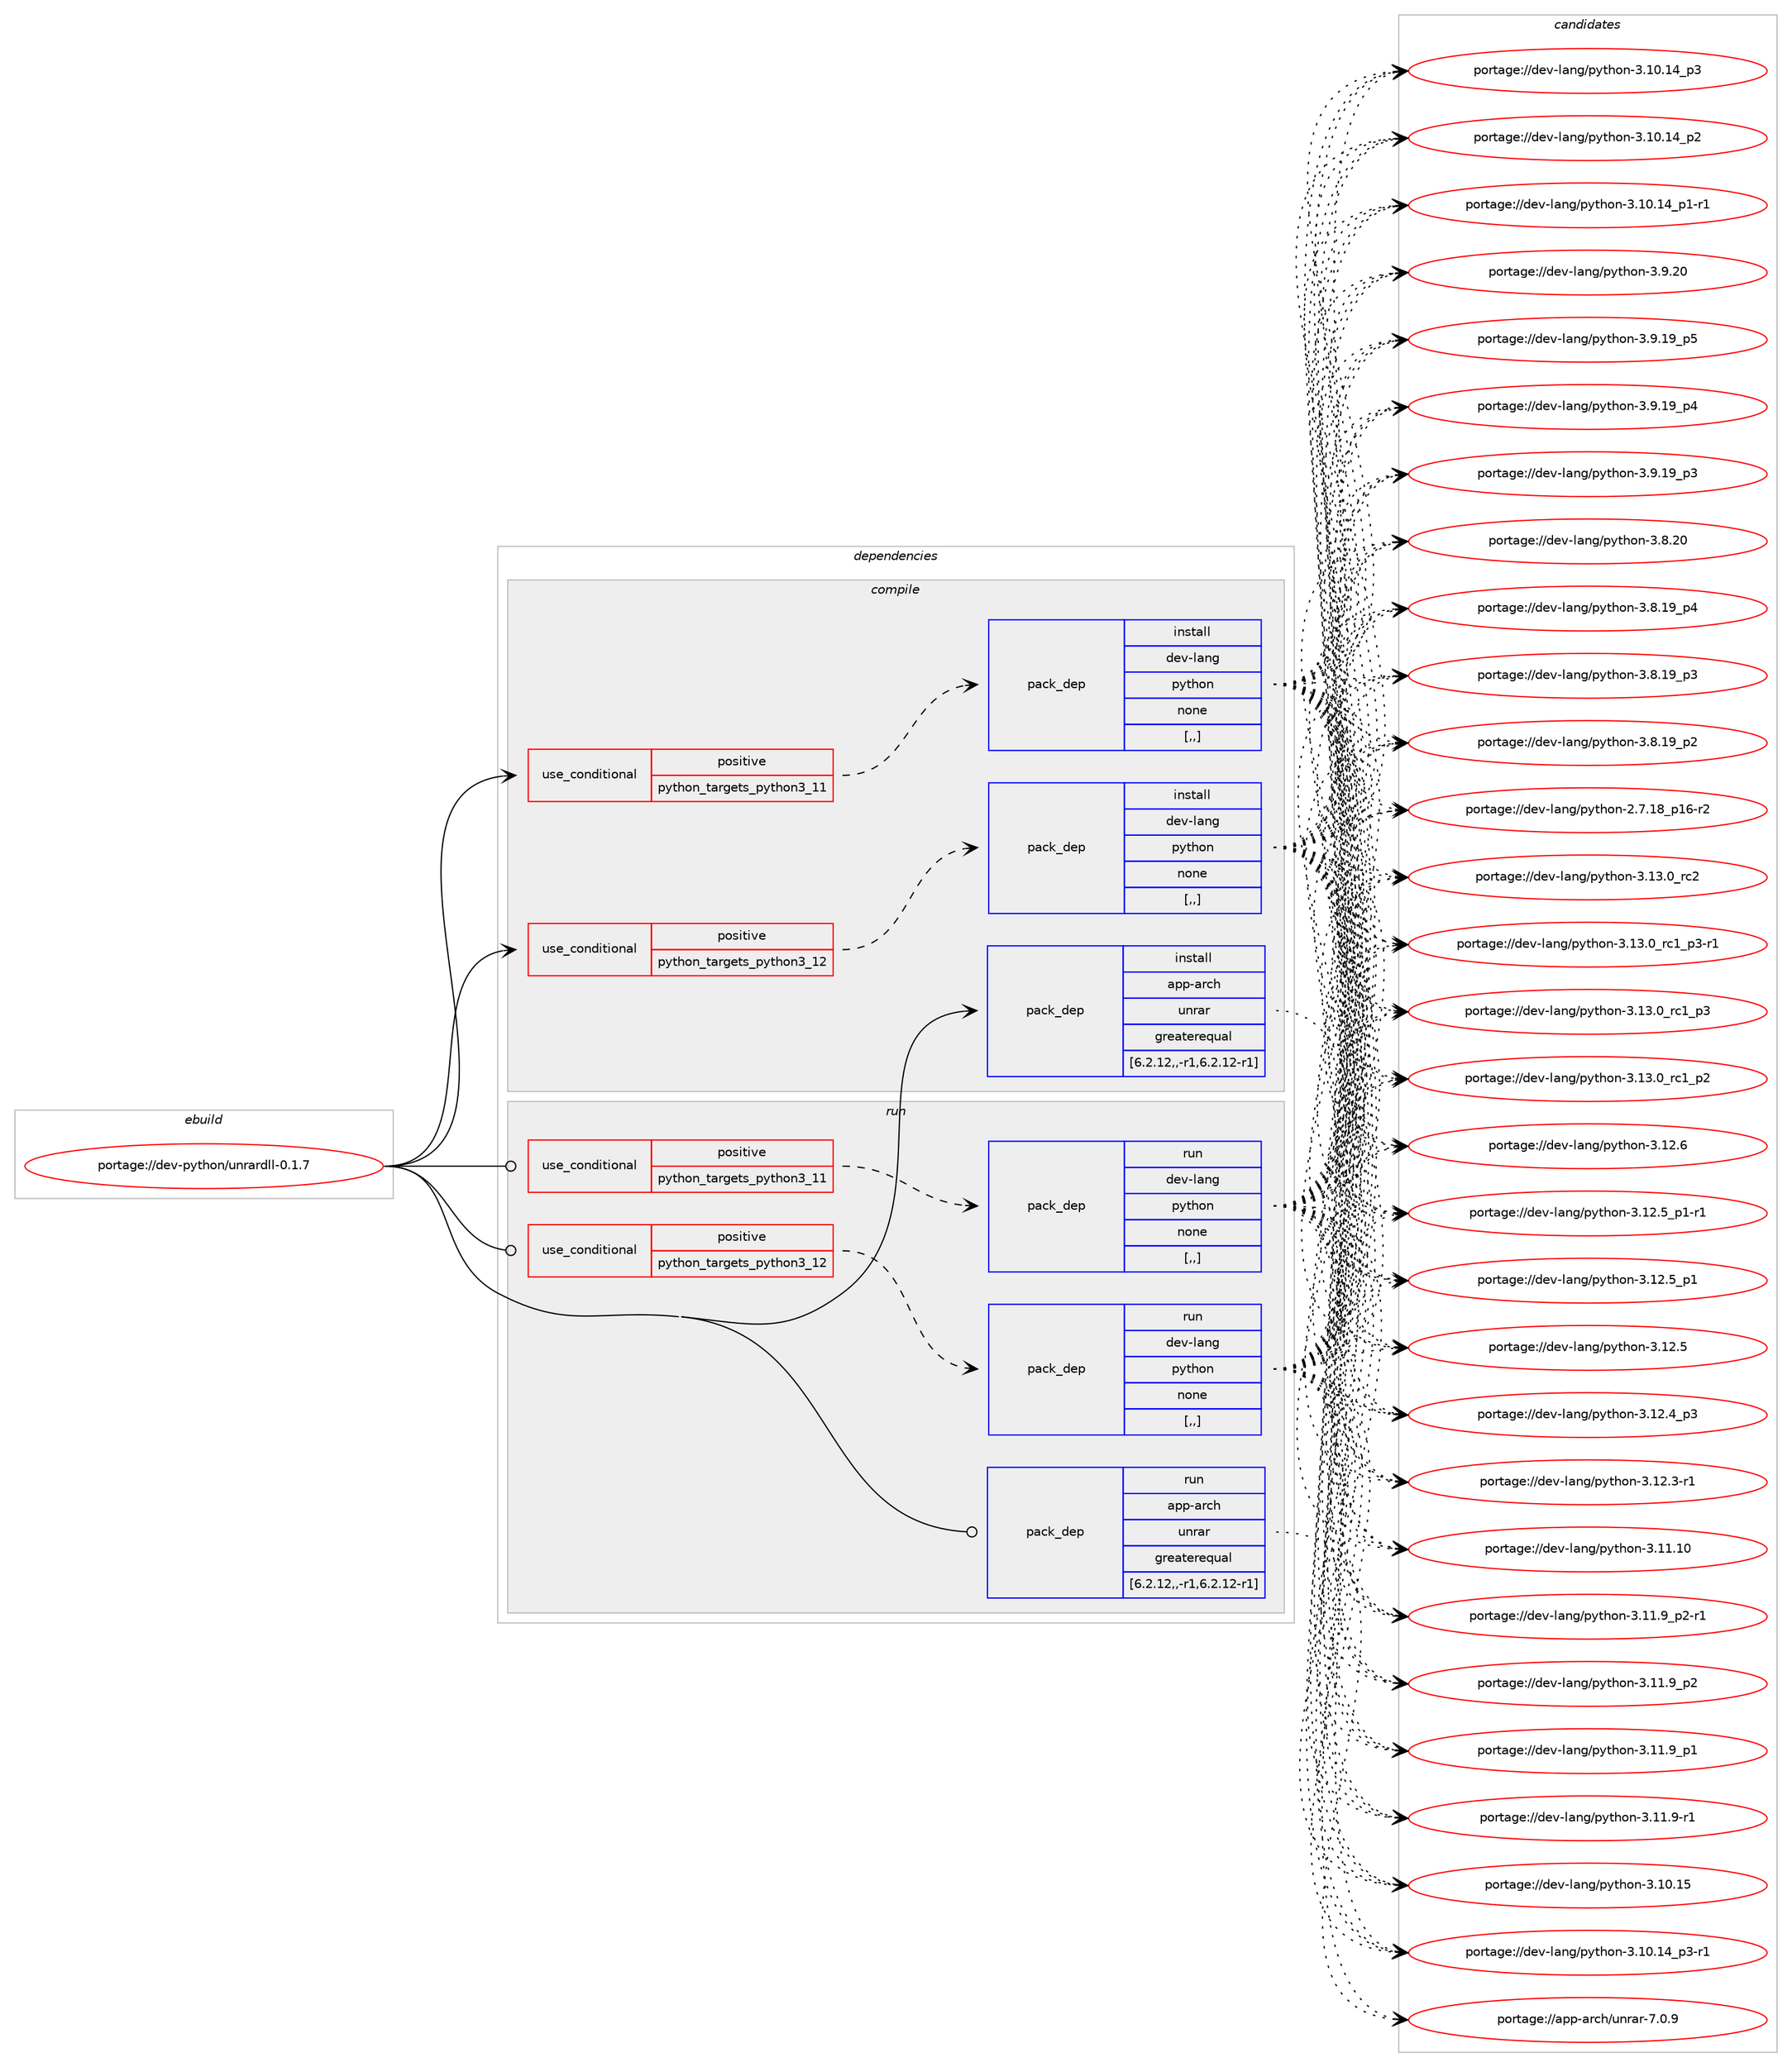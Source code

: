digraph prolog {

# *************
# Graph options
# *************

newrank=true;
concentrate=true;
compound=true;
graph [rankdir=LR,fontname=Helvetica,fontsize=10,ranksep=1.5];#, ranksep=2.5, nodesep=0.2];
edge  [arrowhead=vee];
node  [fontname=Helvetica,fontsize=10];

# **********
# The ebuild
# **********

subgraph cluster_leftcol {
color=gray;
label=<<i>ebuild</i>>;
id [label="portage://dev-python/unrardll-0.1.7", color=red, width=4, href="../dev-python/unrardll-0.1.7.svg"];
}

# ****************
# The dependencies
# ****************

subgraph cluster_midcol {
color=gray;
label=<<i>dependencies</i>>;
subgraph cluster_compile {
fillcolor="#eeeeee";
style=filled;
label=<<i>compile</i>>;
subgraph cond171572 {
dependency662099 [label=<<TABLE BORDER="0" CELLBORDER="1" CELLSPACING="0" CELLPADDING="4"><TR><TD ROWSPAN="3" CELLPADDING="10">use_conditional</TD></TR><TR><TD>positive</TD></TR><TR><TD>python_targets_python3_11</TD></TR></TABLE>>, shape=none, color=red];
subgraph pack485660 {
dependency662100 [label=<<TABLE BORDER="0" CELLBORDER="1" CELLSPACING="0" CELLPADDING="4" WIDTH="220"><TR><TD ROWSPAN="6" CELLPADDING="30">pack_dep</TD></TR><TR><TD WIDTH="110">install</TD></TR><TR><TD>dev-lang</TD></TR><TR><TD>python</TD></TR><TR><TD>none</TD></TR><TR><TD>[,,]</TD></TR></TABLE>>, shape=none, color=blue];
}
dependency662099:e -> dependency662100:w [weight=20,style="dashed",arrowhead="vee"];
}
id:e -> dependency662099:w [weight=20,style="solid",arrowhead="vee"];
subgraph cond171573 {
dependency662101 [label=<<TABLE BORDER="0" CELLBORDER="1" CELLSPACING="0" CELLPADDING="4"><TR><TD ROWSPAN="3" CELLPADDING="10">use_conditional</TD></TR><TR><TD>positive</TD></TR><TR><TD>python_targets_python3_12</TD></TR></TABLE>>, shape=none, color=red];
subgraph pack485661 {
dependency662102 [label=<<TABLE BORDER="0" CELLBORDER="1" CELLSPACING="0" CELLPADDING="4" WIDTH="220"><TR><TD ROWSPAN="6" CELLPADDING="30">pack_dep</TD></TR><TR><TD WIDTH="110">install</TD></TR><TR><TD>dev-lang</TD></TR><TR><TD>python</TD></TR><TR><TD>none</TD></TR><TR><TD>[,,]</TD></TR></TABLE>>, shape=none, color=blue];
}
dependency662101:e -> dependency662102:w [weight=20,style="dashed",arrowhead="vee"];
}
id:e -> dependency662101:w [weight=20,style="solid",arrowhead="vee"];
subgraph pack485662 {
dependency662103 [label=<<TABLE BORDER="0" CELLBORDER="1" CELLSPACING="0" CELLPADDING="4" WIDTH="220"><TR><TD ROWSPAN="6" CELLPADDING="30">pack_dep</TD></TR><TR><TD WIDTH="110">install</TD></TR><TR><TD>app-arch</TD></TR><TR><TD>unrar</TD></TR><TR><TD>greaterequal</TD></TR><TR><TD>[6.2.12,,-r1,6.2.12-r1]</TD></TR></TABLE>>, shape=none, color=blue];
}
id:e -> dependency662103:w [weight=20,style="solid",arrowhead="vee"];
}
subgraph cluster_compileandrun {
fillcolor="#eeeeee";
style=filled;
label=<<i>compile and run</i>>;
}
subgraph cluster_run {
fillcolor="#eeeeee";
style=filled;
label=<<i>run</i>>;
subgraph cond171574 {
dependency662104 [label=<<TABLE BORDER="0" CELLBORDER="1" CELLSPACING="0" CELLPADDING="4"><TR><TD ROWSPAN="3" CELLPADDING="10">use_conditional</TD></TR><TR><TD>positive</TD></TR><TR><TD>python_targets_python3_11</TD></TR></TABLE>>, shape=none, color=red];
subgraph pack485663 {
dependency662105 [label=<<TABLE BORDER="0" CELLBORDER="1" CELLSPACING="0" CELLPADDING="4" WIDTH="220"><TR><TD ROWSPAN="6" CELLPADDING="30">pack_dep</TD></TR><TR><TD WIDTH="110">run</TD></TR><TR><TD>dev-lang</TD></TR><TR><TD>python</TD></TR><TR><TD>none</TD></TR><TR><TD>[,,]</TD></TR></TABLE>>, shape=none, color=blue];
}
dependency662104:e -> dependency662105:w [weight=20,style="dashed",arrowhead="vee"];
}
id:e -> dependency662104:w [weight=20,style="solid",arrowhead="odot"];
subgraph cond171575 {
dependency662106 [label=<<TABLE BORDER="0" CELLBORDER="1" CELLSPACING="0" CELLPADDING="4"><TR><TD ROWSPAN="3" CELLPADDING="10">use_conditional</TD></TR><TR><TD>positive</TD></TR><TR><TD>python_targets_python3_12</TD></TR></TABLE>>, shape=none, color=red];
subgraph pack485664 {
dependency662107 [label=<<TABLE BORDER="0" CELLBORDER="1" CELLSPACING="0" CELLPADDING="4" WIDTH="220"><TR><TD ROWSPAN="6" CELLPADDING="30">pack_dep</TD></TR><TR><TD WIDTH="110">run</TD></TR><TR><TD>dev-lang</TD></TR><TR><TD>python</TD></TR><TR><TD>none</TD></TR><TR><TD>[,,]</TD></TR></TABLE>>, shape=none, color=blue];
}
dependency662106:e -> dependency662107:w [weight=20,style="dashed",arrowhead="vee"];
}
id:e -> dependency662106:w [weight=20,style="solid",arrowhead="odot"];
subgraph pack485665 {
dependency662108 [label=<<TABLE BORDER="0" CELLBORDER="1" CELLSPACING="0" CELLPADDING="4" WIDTH="220"><TR><TD ROWSPAN="6" CELLPADDING="30">pack_dep</TD></TR><TR><TD WIDTH="110">run</TD></TR><TR><TD>app-arch</TD></TR><TR><TD>unrar</TD></TR><TR><TD>greaterequal</TD></TR><TR><TD>[6.2.12,,-r1,6.2.12-r1]</TD></TR></TABLE>>, shape=none, color=blue];
}
id:e -> dependency662108:w [weight=20,style="solid",arrowhead="odot"];
}
}

# **************
# The candidates
# **************

subgraph cluster_choices {
rank=same;
color=gray;
label=<<i>candidates</i>>;

subgraph choice485660 {
color=black;
nodesep=1;
choice10010111845108971101034711212111610411111045514649514648951149950 [label="portage://dev-lang/python-3.13.0_rc2", color=red, width=4,href="../dev-lang/python-3.13.0_rc2.svg"];
choice1001011184510897110103471121211161041111104551464951464895114994995112514511449 [label="portage://dev-lang/python-3.13.0_rc1_p3-r1", color=red, width=4,href="../dev-lang/python-3.13.0_rc1_p3-r1.svg"];
choice100101118451089711010347112121116104111110455146495146489511499499511251 [label="portage://dev-lang/python-3.13.0_rc1_p3", color=red, width=4,href="../dev-lang/python-3.13.0_rc1_p3.svg"];
choice100101118451089711010347112121116104111110455146495146489511499499511250 [label="portage://dev-lang/python-3.13.0_rc1_p2", color=red, width=4,href="../dev-lang/python-3.13.0_rc1_p2.svg"];
choice10010111845108971101034711212111610411111045514649504654 [label="portage://dev-lang/python-3.12.6", color=red, width=4,href="../dev-lang/python-3.12.6.svg"];
choice1001011184510897110103471121211161041111104551464950465395112494511449 [label="portage://dev-lang/python-3.12.5_p1-r1", color=red, width=4,href="../dev-lang/python-3.12.5_p1-r1.svg"];
choice100101118451089711010347112121116104111110455146495046539511249 [label="portage://dev-lang/python-3.12.5_p1", color=red, width=4,href="../dev-lang/python-3.12.5_p1.svg"];
choice10010111845108971101034711212111610411111045514649504653 [label="portage://dev-lang/python-3.12.5", color=red, width=4,href="../dev-lang/python-3.12.5.svg"];
choice100101118451089711010347112121116104111110455146495046529511251 [label="portage://dev-lang/python-3.12.4_p3", color=red, width=4,href="../dev-lang/python-3.12.4_p3.svg"];
choice100101118451089711010347112121116104111110455146495046514511449 [label="portage://dev-lang/python-3.12.3-r1", color=red, width=4,href="../dev-lang/python-3.12.3-r1.svg"];
choice1001011184510897110103471121211161041111104551464949464948 [label="portage://dev-lang/python-3.11.10", color=red, width=4,href="../dev-lang/python-3.11.10.svg"];
choice1001011184510897110103471121211161041111104551464949465795112504511449 [label="portage://dev-lang/python-3.11.9_p2-r1", color=red, width=4,href="../dev-lang/python-3.11.9_p2-r1.svg"];
choice100101118451089711010347112121116104111110455146494946579511250 [label="portage://dev-lang/python-3.11.9_p2", color=red, width=4,href="../dev-lang/python-3.11.9_p2.svg"];
choice100101118451089711010347112121116104111110455146494946579511249 [label="portage://dev-lang/python-3.11.9_p1", color=red, width=4,href="../dev-lang/python-3.11.9_p1.svg"];
choice100101118451089711010347112121116104111110455146494946574511449 [label="portage://dev-lang/python-3.11.9-r1", color=red, width=4,href="../dev-lang/python-3.11.9-r1.svg"];
choice1001011184510897110103471121211161041111104551464948464953 [label="portage://dev-lang/python-3.10.15", color=red, width=4,href="../dev-lang/python-3.10.15.svg"];
choice100101118451089711010347112121116104111110455146494846495295112514511449 [label="portage://dev-lang/python-3.10.14_p3-r1", color=red, width=4,href="../dev-lang/python-3.10.14_p3-r1.svg"];
choice10010111845108971101034711212111610411111045514649484649529511251 [label="portage://dev-lang/python-3.10.14_p3", color=red, width=4,href="../dev-lang/python-3.10.14_p3.svg"];
choice10010111845108971101034711212111610411111045514649484649529511250 [label="portage://dev-lang/python-3.10.14_p2", color=red, width=4,href="../dev-lang/python-3.10.14_p2.svg"];
choice100101118451089711010347112121116104111110455146494846495295112494511449 [label="portage://dev-lang/python-3.10.14_p1-r1", color=red, width=4,href="../dev-lang/python-3.10.14_p1-r1.svg"];
choice10010111845108971101034711212111610411111045514657465048 [label="portage://dev-lang/python-3.9.20", color=red, width=4,href="../dev-lang/python-3.9.20.svg"];
choice100101118451089711010347112121116104111110455146574649579511253 [label="portage://dev-lang/python-3.9.19_p5", color=red, width=4,href="../dev-lang/python-3.9.19_p5.svg"];
choice100101118451089711010347112121116104111110455146574649579511252 [label="portage://dev-lang/python-3.9.19_p4", color=red, width=4,href="../dev-lang/python-3.9.19_p4.svg"];
choice100101118451089711010347112121116104111110455146574649579511251 [label="portage://dev-lang/python-3.9.19_p3", color=red, width=4,href="../dev-lang/python-3.9.19_p3.svg"];
choice10010111845108971101034711212111610411111045514656465048 [label="portage://dev-lang/python-3.8.20", color=red, width=4,href="../dev-lang/python-3.8.20.svg"];
choice100101118451089711010347112121116104111110455146564649579511252 [label="portage://dev-lang/python-3.8.19_p4", color=red, width=4,href="../dev-lang/python-3.8.19_p4.svg"];
choice100101118451089711010347112121116104111110455146564649579511251 [label="portage://dev-lang/python-3.8.19_p3", color=red, width=4,href="../dev-lang/python-3.8.19_p3.svg"];
choice100101118451089711010347112121116104111110455146564649579511250 [label="portage://dev-lang/python-3.8.19_p2", color=red, width=4,href="../dev-lang/python-3.8.19_p2.svg"];
choice100101118451089711010347112121116104111110455046554649569511249544511450 [label="portage://dev-lang/python-2.7.18_p16-r2", color=red, width=4,href="../dev-lang/python-2.7.18_p16-r2.svg"];
dependency662100:e -> choice10010111845108971101034711212111610411111045514649514648951149950:w [style=dotted,weight="100"];
dependency662100:e -> choice1001011184510897110103471121211161041111104551464951464895114994995112514511449:w [style=dotted,weight="100"];
dependency662100:e -> choice100101118451089711010347112121116104111110455146495146489511499499511251:w [style=dotted,weight="100"];
dependency662100:e -> choice100101118451089711010347112121116104111110455146495146489511499499511250:w [style=dotted,weight="100"];
dependency662100:e -> choice10010111845108971101034711212111610411111045514649504654:w [style=dotted,weight="100"];
dependency662100:e -> choice1001011184510897110103471121211161041111104551464950465395112494511449:w [style=dotted,weight="100"];
dependency662100:e -> choice100101118451089711010347112121116104111110455146495046539511249:w [style=dotted,weight="100"];
dependency662100:e -> choice10010111845108971101034711212111610411111045514649504653:w [style=dotted,weight="100"];
dependency662100:e -> choice100101118451089711010347112121116104111110455146495046529511251:w [style=dotted,weight="100"];
dependency662100:e -> choice100101118451089711010347112121116104111110455146495046514511449:w [style=dotted,weight="100"];
dependency662100:e -> choice1001011184510897110103471121211161041111104551464949464948:w [style=dotted,weight="100"];
dependency662100:e -> choice1001011184510897110103471121211161041111104551464949465795112504511449:w [style=dotted,weight="100"];
dependency662100:e -> choice100101118451089711010347112121116104111110455146494946579511250:w [style=dotted,weight="100"];
dependency662100:e -> choice100101118451089711010347112121116104111110455146494946579511249:w [style=dotted,weight="100"];
dependency662100:e -> choice100101118451089711010347112121116104111110455146494946574511449:w [style=dotted,weight="100"];
dependency662100:e -> choice1001011184510897110103471121211161041111104551464948464953:w [style=dotted,weight="100"];
dependency662100:e -> choice100101118451089711010347112121116104111110455146494846495295112514511449:w [style=dotted,weight="100"];
dependency662100:e -> choice10010111845108971101034711212111610411111045514649484649529511251:w [style=dotted,weight="100"];
dependency662100:e -> choice10010111845108971101034711212111610411111045514649484649529511250:w [style=dotted,weight="100"];
dependency662100:e -> choice100101118451089711010347112121116104111110455146494846495295112494511449:w [style=dotted,weight="100"];
dependency662100:e -> choice10010111845108971101034711212111610411111045514657465048:w [style=dotted,weight="100"];
dependency662100:e -> choice100101118451089711010347112121116104111110455146574649579511253:w [style=dotted,weight="100"];
dependency662100:e -> choice100101118451089711010347112121116104111110455146574649579511252:w [style=dotted,weight="100"];
dependency662100:e -> choice100101118451089711010347112121116104111110455146574649579511251:w [style=dotted,weight="100"];
dependency662100:e -> choice10010111845108971101034711212111610411111045514656465048:w [style=dotted,weight="100"];
dependency662100:e -> choice100101118451089711010347112121116104111110455146564649579511252:w [style=dotted,weight="100"];
dependency662100:e -> choice100101118451089711010347112121116104111110455146564649579511251:w [style=dotted,weight="100"];
dependency662100:e -> choice100101118451089711010347112121116104111110455146564649579511250:w [style=dotted,weight="100"];
dependency662100:e -> choice100101118451089711010347112121116104111110455046554649569511249544511450:w [style=dotted,weight="100"];
}
subgraph choice485661 {
color=black;
nodesep=1;
choice10010111845108971101034711212111610411111045514649514648951149950 [label="portage://dev-lang/python-3.13.0_rc2", color=red, width=4,href="../dev-lang/python-3.13.0_rc2.svg"];
choice1001011184510897110103471121211161041111104551464951464895114994995112514511449 [label="portage://dev-lang/python-3.13.0_rc1_p3-r1", color=red, width=4,href="../dev-lang/python-3.13.0_rc1_p3-r1.svg"];
choice100101118451089711010347112121116104111110455146495146489511499499511251 [label="portage://dev-lang/python-3.13.0_rc1_p3", color=red, width=4,href="../dev-lang/python-3.13.0_rc1_p3.svg"];
choice100101118451089711010347112121116104111110455146495146489511499499511250 [label="portage://dev-lang/python-3.13.0_rc1_p2", color=red, width=4,href="../dev-lang/python-3.13.0_rc1_p2.svg"];
choice10010111845108971101034711212111610411111045514649504654 [label="portage://dev-lang/python-3.12.6", color=red, width=4,href="../dev-lang/python-3.12.6.svg"];
choice1001011184510897110103471121211161041111104551464950465395112494511449 [label="portage://dev-lang/python-3.12.5_p1-r1", color=red, width=4,href="../dev-lang/python-3.12.5_p1-r1.svg"];
choice100101118451089711010347112121116104111110455146495046539511249 [label="portage://dev-lang/python-3.12.5_p1", color=red, width=4,href="../dev-lang/python-3.12.5_p1.svg"];
choice10010111845108971101034711212111610411111045514649504653 [label="portage://dev-lang/python-3.12.5", color=red, width=4,href="../dev-lang/python-3.12.5.svg"];
choice100101118451089711010347112121116104111110455146495046529511251 [label="portage://dev-lang/python-3.12.4_p3", color=red, width=4,href="../dev-lang/python-3.12.4_p3.svg"];
choice100101118451089711010347112121116104111110455146495046514511449 [label="portage://dev-lang/python-3.12.3-r1", color=red, width=4,href="../dev-lang/python-3.12.3-r1.svg"];
choice1001011184510897110103471121211161041111104551464949464948 [label="portage://dev-lang/python-3.11.10", color=red, width=4,href="../dev-lang/python-3.11.10.svg"];
choice1001011184510897110103471121211161041111104551464949465795112504511449 [label="portage://dev-lang/python-3.11.9_p2-r1", color=red, width=4,href="../dev-lang/python-3.11.9_p2-r1.svg"];
choice100101118451089711010347112121116104111110455146494946579511250 [label="portage://dev-lang/python-3.11.9_p2", color=red, width=4,href="../dev-lang/python-3.11.9_p2.svg"];
choice100101118451089711010347112121116104111110455146494946579511249 [label="portage://dev-lang/python-3.11.9_p1", color=red, width=4,href="../dev-lang/python-3.11.9_p1.svg"];
choice100101118451089711010347112121116104111110455146494946574511449 [label="portage://dev-lang/python-3.11.9-r1", color=red, width=4,href="../dev-lang/python-3.11.9-r1.svg"];
choice1001011184510897110103471121211161041111104551464948464953 [label="portage://dev-lang/python-3.10.15", color=red, width=4,href="../dev-lang/python-3.10.15.svg"];
choice100101118451089711010347112121116104111110455146494846495295112514511449 [label="portage://dev-lang/python-3.10.14_p3-r1", color=red, width=4,href="../dev-lang/python-3.10.14_p3-r1.svg"];
choice10010111845108971101034711212111610411111045514649484649529511251 [label="portage://dev-lang/python-3.10.14_p3", color=red, width=4,href="../dev-lang/python-3.10.14_p3.svg"];
choice10010111845108971101034711212111610411111045514649484649529511250 [label="portage://dev-lang/python-3.10.14_p2", color=red, width=4,href="../dev-lang/python-3.10.14_p2.svg"];
choice100101118451089711010347112121116104111110455146494846495295112494511449 [label="portage://dev-lang/python-3.10.14_p1-r1", color=red, width=4,href="../dev-lang/python-3.10.14_p1-r1.svg"];
choice10010111845108971101034711212111610411111045514657465048 [label="portage://dev-lang/python-3.9.20", color=red, width=4,href="../dev-lang/python-3.9.20.svg"];
choice100101118451089711010347112121116104111110455146574649579511253 [label="portage://dev-lang/python-3.9.19_p5", color=red, width=4,href="../dev-lang/python-3.9.19_p5.svg"];
choice100101118451089711010347112121116104111110455146574649579511252 [label="portage://dev-lang/python-3.9.19_p4", color=red, width=4,href="../dev-lang/python-3.9.19_p4.svg"];
choice100101118451089711010347112121116104111110455146574649579511251 [label="portage://dev-lang/python-3.9.19_p3", color=red, width=4,href="../dev-lang/python-3.9.19_p3.svg"];
choice10010111845108971101034711212111610411111045514656465048 [label="portage://dev-lang/python-3.8.20", color=red, width=4,href="../dev-lang/python-3.8.20.svg"];
choice100101118451089711010347112121116104111110455146564649579511252 [label="portage://dev-lang/python-3.8.19_p4", color=red, width=4,href="../dev-lang/python-3.8.19_p4.svg"];
choice100101118451089711010347112121116104111110455146564649579511251 [label="portage://dev-lang/python-3.8.19_p3", color=red, width=4,href="../dev-lang/python-3.8.19_p3.svg"];
choice100101118451089711010347112121116104111110455146564649579511250 [label="portage://dev-lang/python-3.8.19_p2", color=red, width=4,href="../dev-lang/python-3.8.19_p2.svg"];
choice100101118451089711010347112121116104111110455046554649569511249544511450 [label="portage://dev-lang/python-2.7.18_p16-r2", color=red, width=4,href="../dev-lang/python-2.7.18_p16-r2.svg"];
dependency662102:e -> choice10010111845108971101034711212111610411111045514649514648951149950:w [style=dotted,weight="100"];
dependency662102:e -> choice1001011184510897110103471121211161041111104551464951464895114994995112514511449:w [style=dotted,weight="100"];
dependency662102:e -> choice100101118451089711010347112121116104111110455146495146489511499499511251:w [style=dotted,weight="100"];
dependency662102:e -> choice100101118451089711010347112121116104111110455146495146489511499499511250:w [style=dotted,weight="100"];
dependency662102:e -> choice10010111845108971101034711212111610411111045514649504654:w [style=dotted,weight="100"];
dependency662102:e -> choice1001011184510897110103471121211161041111104551464950465395112494511449:w [style=dotted,weight="100"];
dependency662102:e -> choice100101118451089711010347112121116104111110455146495046539511249:w [style=dotted,weight="100"];
dependency662102:e -> choice10010111845108971101034711212111610411111045514649504653:w [style=dotted,weight="100"];
dependency662102:e -> choice100101118451089711010347112121116104111110455146495046529511251:w [style=dotted,weight="100"];
dependency662102:e -> choice100101118451089711010347112121116104111110455146495046514511449:w [style=dotted,weight="100"];
dependency662102:e -> choice1001011184510897110103471121211161041111104551464949464948:w [style=dotted,weight="100"];
dependency662102:e -> choice1001011184510897110103471121211161041111104551464949465795112504511449:w [style=dotted,weight="100"];
dependency662102:e -> choice100101118451089711010347112121116104111110455146494946579511250:w [style=dotted,weight="100"];
dependency662102:e -> choice100101118451089711010347112121116104111110455146494946579511249:w [style=dotted,weight="100"];
dependency662102:e -> choice100101118451089711010347112121116104111110455146494946574511449:w [style=dotted,weight="100"];
dependency662102:e -> choice1001011184510897110103471121211161041111104551464948464953:w [style=dotted,weight="100"];
dependency662102:e -> choice100101118451089711010347112121116104111110455146494846495295112514511449:w [style=dotted,weight="100"];
dependency662102:e -> choice10010111845108971101034711212111610411111045514649484649529511251:w [style=dotted,weight="100"];
dependency662102:e -> choice10010111845108971101034711212111610411111045514649484649529511250:w [style=dotted,weight="100"];
dependency662102:e -> choice100101118451089711010347112121116104111110455146494846495295112494511449:w [style=dotted,weight="100"];
dependency662102:e -> choice10010111845108971101034711212111610411111045514657465048:w [style=dotted,weight="100"];
dependency662102:e -> choice100101118451089711010347112121116104111110455146574649579511253:w [style=dotted,weight="100"];
dependency662102:e -> choice100101118451089711010347112121116104111110455146574649579511252:w [style=dotted,weight="100"];
dependency662102:e -> choice100101118451089711010347112121116104111110455146574649579511251:w [style=dotted,weight="100"];
dependency662102:e -> choice10010111845108971101034711212111610411111045514656465048:w [style=dotted,weight="100"];
dependency662102:e -> choice100101118451089711010347112121116104111110455146564649579511252:w [style=dotted,weight="100"];
dependency662102:e -> choice100101118451089711010347112121116104111110455146564649579511251:w [style=dotted,weight="100"];
dependency662102:e -> choice100101118451089711010347112121116104111110455146564649579511250:w [style=dotted,weight="100"];
dependency662102:e -> choice100101118451089711010347112121116104111110455046554649569511249544511450:w [style=dotted,weight="100"];
}
subgraph choice485662 {
color=black;
nodesep=1;
choice971121124597114991044711711011497114455546484657 [label="portage://app-arch/unrar-7.0.9", color=red, width=4,href="../app-arch/unrar-7.0.9.svg"];
dependency662103:e -> choice971121124597114991044711711011497114455546484657:w [style=dotted,weight="100"];
}
subgraph choice485663 {
color=black;
nodesep=1;
choice10010111845108971101034711212111610411111045514649514648951149950 [label="portage://dev-lang/python-3.13.0_rc2", color=red, width=4,href="../dev-lang/python-3.13.0_rc2.svg"];
choice1001011184510897110103471121211161041111104551464951464895114994995112514511449 [label="portage://dev-lang/python-3.13.0_rc1_p3-r1", color=red, width=4,href="../dev-lang/python-3.13.0_rc1_p3-r1.svg"];
choice100101118451089711010347112121116104111110455146495146489511499499511251 [label="portage://dev-lang/python-3.13.0_rc1_p3", color=red, width=4,href="../dev-lang/python-3.13.0_rc1_p3.svg"];
choice100101118451089711010347112121116104111110455146495146489511499499511250 [label="portage://dev-lang/python-3.13.0_rc1_p2", color=red, width=4,href="../dev-lang/python-3.13.0_rc1_p2.svg"];
choice10010111845108971101034711212111610411111045514649504654 [label="portage://dev-lang/python-3.12.6", color=red, width=4,href="../dev-lang/python-3.12.6.svg"];
choice1001011184510897110103471121211161041111104551464950465395112494511449 [label="portage://dev-lang/python-3.12.5_p1-r1", color=red, width=4,href="../dev-lang/python-3.12.5_p1-r1.svg"];
choice100101118451089711010347112121116104111110455146495046539511249 [label="portage://dev-lang/python-3.12.5_p1", color=red, width=4,href="../dev-lang/python-3.12.5_p1.svg"];
choice10010111845108971101034711212111610411111045514649504653 [label="portage://dev-lang/python-3.12.5", color=red, width=4,href="../dev-lang/python-3.12.5.svg"];
choice100101118451089711010347112121116104111110455146495046529511251 [label="portage://dev-lang/python-3.12.4_p3", color=red, width=4,href="../dev-lang/python-3.12.4_p3.svg"];
choice100101118451089711010347112121116104111110455146495046514511449 [label="portage://dev-lang/python-3.12.3-r1", color=red, width=4,href="../dev-lang/python-3.12.3-r1.svg"];
choice1001011184510897110103471121211161041111104551464949464948 [label="portage://dev-lang/python-3.11.10", color=red, width=4,href="../dev-lang/python-3.11.10.svg"];
choice1001011184510897110103471121211161041111104551464949465795112504511449 [label="portage://dev-lang/python-3.11.9_p2-r1", color=red, width=4,href="../dev-lang/python-3.11.9_p2-r1.svg"];
choice100101118451089711010347112121116104111110455146494946579511250 [label="portage://dev-lang/python-3.11.9_p2", color=red, width=4,href="../dev-lang/python-3.11.9_p2.svg"];
choice100101118451089711010347112121116104111110455146494946579511249 [label="portage://dev-lang/python-3.11.9_p1", color=red, width=4,href="../dev-lang/python-3.11.9_p1.svg"];
choice100101118451089711010347112121116104111110455146494946574511449 [label="portage://dev-lang/python-3.11.9-r1", color=red, width=4,href="../dev-lang/python-3.11.9-r1.svg"];
choice1001011184510897110103471121211161041111104551464948464953 [label="portage://dev-lang/python-3.10.15", color=red, width=4,href="../dev-lang/python-3.10.15.svg"];
choice100101118451089711010347112121116104111110455146494846495295112514511449 [label="portage://dev-lang/python-3.10.14_p3-r1", color=red, width=4,href="../dev-lang/python-3.10.14_p3-r1.svg"];
choice10010111845108971101034711212111610411111045514649484649529511251 [label="portage://dev-lang/python-3.10.14_p3", color=red, width=4,href="../dev-lang/python-3.10.14_p3.svg"];
choice10010111845108971101034711212111610411111045514649484649529511250 [label="portage://dev-lang/python-3.10.14_p2", color=red, width=4,href="../dev-lang/python-3.10.14_p2.svg"];
choice100101118451089711010347112121116104111110455146494846495295112494511449 [label="portage://dev-lang/python-3.10.14_p1-r1", color=red, width=4,href="../dev-lang/python-3.10.14_p1-r1.svg"];
choice10010111845108971101034711212111610411111045514657465048 [label="portage://dev-lang/python-3.9.20", color=red, width=4,href="../dev-lang/python-3.9.20.svg"];
choice100101118451089711010347112121116104111110455146574649579511253 [label="portage://dev-lang/python-3.9.19_p5", color=red, width=4,href="../dev-lang/python-3.9.19_p5.svg"];
choice100101118451089711010347112121116104111110455146574649579511252 [label="portage://dev-lang/python-3.9.19_p4", color=red, width=4,href="../dev-lang/python-3.9.19_p4.svg"];
choice100101118451089711010347112121116104111110455146574649579511251 [label="portage://dev-lang/python-3.9.19_p3", color=red, width=4,href="../dev-lang/python-3.9.19_p3.svg"];
choice10010111845108971101034711212111610411111045514656465048 [label="portage://dev-lang/python-3.8.20", color=red, width=4,href="../dev-lang/python-3.8.20.svg"];
choice100101118451089711010347112121116104111110455146564649579511252 [label="portage://dev-lang/python-3.8.19_p4", color=red, width=4,href="../dev-lang/python-3.8.19_p4.svg"];
choice100101118451089711010347112121116104111110455146564649579511251 [label="portage://dev-lang/python-3.8.19_p3", color=red, width=4,href="../dev-lang/python-3.8.19_p3.svg"];
choice100101118451089711010347112121116104111110455146564649579511250 [label="portage://dev-lang/python-3.8.19_p2", color=red, width=4,href="../dev-lang/python-3.8.19_p2.svg"];
choice100101118451089711010347112121116104111110455046554649569511249544511450 [label="portage://dev-lang/python-2.7.18_p16-r2", color=red, width=4,href="../dev-lang/python-2.7.18_p16-r2.svg"];
dependency662105:e -> choice10010111845108971101034711212111610411111045514649514648951149950:w [style=dotted,weight="100"];
dependency662105:e -> choice1001011184510897110103471121211161041111104551464951464895114994995112514511449:w [style=dotted,weight="100"];
dependency662105:e -> choice100101118451089711010347112121116104111110455146495146489511499499511251:w [style=dotted,weight="100"];
dependency662105:e -> choice100101118451089711010347112121116104111110455146495146489511499499511250:w [style=dotted,weight="100"];
dependency662105:e -> choice10010111845108971101034711212111610411111045514649504654:w [style=dotted,weight="100"];
dependency662105:e -> choice1001011184510897110103471121211161041111104551464950465395112494511449:w [style=dotted,weight="100"];
dependency662105:e -> choice100101118451089711010347112121116104111110455146495046539511249:w [style=dotted,weight="100"];
dependency662105:e -> choice10010111845108971101034711212111610411111045514649504653:w [style=dotted,weight="100"];
dependency662105:e -> choice100101118451089711010347112121116104111110455146495046529511251:w [style=dotted,weight="100"];
dependency662105:e -> choice100101118451089711010347112121116104111110455146495046514511449:w [style=dotted,weight="100"];
dependency662105:e -> choice1001011184510897110103471121211161041111104551464949464948:w [style=dotted,weight="100"];
dependency662105:e -> choice1001011184510897110103471121211161041111104551464949465795112504511449:w [style=dotted,weight="100"];
dependency662105:e -> choice100101118451089711010347112121116104111110455146494946579511250:w [style=dotted,weight="100"];
dependency662105:e -> choice100101118451089711010347112121116104111110455146494946579511249:w [style=dotted,weight="100"];
dependency662105:e -> choice100101118451089711010347112121116104111110455146494946574511449:w [style=dotted,weight="100"];
dependency662105:e -> choice1001011184510897110103471121211161041111104551464948464953:w [style=dotted,weight="100"];
dependency662105:e -> choice100101118451089711010347112121116104111110455146494846495295112514511449:w [style=dotted,weight="100"];
dependency662105:e -> choice10010111845108971101034711212111610411111045514649484649529511251:w [style=dotted,weight="100"];
dependency662105:e -> choice10010111845108971101034711212111610411111045514649484649529511250:w [style=dotted,weight="100"];
dependency662105:e -> choice100101118451089711010347112121116104111110455146494846495295112494511449:w [style=dotted,weight="100"];
dependency662105:e -> choice10010111845108971101034711212111610411111045514657465048:w [style=dotted,weight="100"];
dependency662105:e -> choice100101118451089711010347112121116104111110455146574649579511253:w [style=dotted,weight="100"];
dependency662105:e -> choice100101118451089711010347112121116104111110455146574649579511252:w [style=dotted,weight="100"];
dependency662105:e -> choice100101118451089711010347112121116104111110455146574649579511251:w [style=dotted,weight="100"];
dependency662105:e -> choice10010111845108971101034711212111610411111045514656465048:w [style=dotted,weight="100"];
dependency662105:e -> choice100101118451089711010347112121116104111110455146564649579511252:w [style=dotted,weight="100"];
dependency662105:e -> choice100101118451089711010347112121116104111110455146564649579511251:w [style=dotted,weight="100"];
dependency662105:e -> choice100101118451089711010347112121116104111110455146564649579511250:w [style=dotted,weight="100"];
dependency662105:e -> choice100101118451089711010347112121116104111110455046554649569511249544511450:w [style=dotted,weight="100"];
}
subgraph choice485664 {
color=black;
nodesep=1;
choice10010111845108971101034711212111610411111045514649514648951149950 [label="portage://dev-lang/python-3.13.0_rc2", color=red, width=4,href="../dev-lang/python-3.13.0_rc2.svg"];
choice1001011184510897110103471121211161041111104551464951464895114994995112514511449 [label="portage://dev-lang/python-3.13.0_rc1_p3-r1", color=red, width=4,href="../dev-lang/python-3.13.0_rc1_p3-r1.svg"];
choice100101118451089711010347112121116104111110455146495146489511499499511251 [label="portage://dev-lang/python-3.13.0_rc1_p3", color=red, width=4,href="../dev-lang/python-3.13.0_rc1_p3.svg"];
choice100101118451089711010347112121116104111110455146495146489511499499511250 [label="portage://dev-lang/python-3.13.0_rc1_p2", color=red, width=4,href="../dev-lang/python-3.13.0_rc1_p2.svg"];
choice10010111845108971101034711212111610411111045514649504654 [label="portage://dev-lang/python-3.12.6", color=red, width=4,href="../dev-lang/python-3.12.6.svg"];
choice1001011184510897110103471121211161041111104551464950465395112494511449 [label="portage://dev-lang/python-3.12.5_p1-r1", color=red, width=4,href="../dev-lang/python-3.12.5_p1-r1.svg"];
choice100101118451089711010347112121116104111110455146495046539511249 [label="portage://dev-lang/python-3.12.5_p1", color=red, width=4,href="../dev-lang/python-3.12.5_p1.svg"];
choice10010111845108971101034711212111610411111045514649504653 [label="portage://dev-lang/python-3.12.5", color=red, width=4,href="../dev-lang/python-3.12.5.svg"];
choice100101118451089711010347112121116104111110455146495046529511251 [label="portage://dev-lang/python-3.12.4_p3", color=red, width=4,href="../dev-lang/python-3.12.4_p3.svg"];
choice100101118451089711010347112121116104111110455146495046514511449 [label="portage://dev-lang/python-3.12.3-r1", color=red, width=4,href="../dev-lang/python-3.12.3-r1.svg"];
choice1001011184510897110103471121211161041111104551464949464948 [label="portage://dev-lang/python-3.11.10", color=red, width=4,href="../dev-lang/python-3.11.10.svg"];
choice1001011184510897110103471121211161041111104551464949465795112504511449 [label="portage://dev-lang/python-3.11.9_p2-r1", color=red, width=4,href="../dev-lang/python-3.11.9_p2-r1.svg"];
choice100101118451089711010347112121116104111110455146494946579511250 [label="portage://dev-lang/python-3.11.9_p2", color=red, width=4,href="../dev-lang/python-3.11.9_p2.svg"];
choice100101118451089711010347112121116104111110455146494946579511249 [label="portage://dev-lang/python-3.11.9_p1", color=red, width=4,href="../dev-lang/python-3.11.9_p1.svg"];
choice100101118451089711010347112121116104111110455146494946574511449 [label="portage://dev-lang/python-3.11.9-r1", color=red, width=4,href="../dev-lang/python-3.11.9-r1.svg"];
choice1001011184510897110103471121211161041111104551464948464953 [label="portage://dev-lang/python-3.10.15", color=red, width=4,href="../dev-lang/python-3.10.15.svg"];
choice100101118451089711010347112121116104111110455146494846495295112514511449 [label="portage://dev-lang/python-3.10.14_p3-r1", color=red, width=4,href="../dev-lang/python-3.10.14_p3-r1.svg"];
choice10010111845108971101034711212111610411111045514649484649529511251 [label="portage://dev-lang/python-3.10.14_p3", color=red, width=4,href="../dev-lang/python-3.10.14_p3.svg"];
choice10010111845108971101034711212111610411111045514649484649529511250 [label="portage://dev-lang/python-3.10.14_p2", color=red, width=4,href="../dev-lang/python-3.10.14_p2.svg"];
choice100101118451089711010347112121116104111110455146494846495295112494511449 [label="portage://dev-lang/python-3.10.14_p1-r1", color=red, width=4,href="../dev-lang/python-3.10.14_p1-r1.svg"];
choice10010111845108971101034711212111610411111045514657465048 [label="portage://dev-lang/python-3.9.20", color=red, width=4,href="../dev-lang/python-3.9.20.svg"];
choice100101118451089711010347112121116104111110455146574649579511253 [label="portage://dev-lang/python-3.9.19_p5", color=red, width=4,href="../dev-lang/python-3.9.19_p5.svg"];
choice100101118451089711010347112121116104111110455146574649579511252 [label="portage://dev-lang/python-3.9.19_p4", color=red, width=4,href="../dev-lang/python-3.9.19_p4.svg"];
choice100101118451089711010347112121116104111110455146574649579511251 [label="portage://dev-lang/python-3.9.19_p3", color=red, width=4,href="../dev-lang/python-3.9.19_p3.svg"];
choice10010111845108971101034711212111610411111045514656465048 [label="portage://dev-lang/python-3.8.20", color=red, width=4,href="../dev-lang/python-3.8.20.svg"];
choice100101118451089711010347112121116104111110455146564649579511252 [label="portage://dev-lang/python-3.8.19_p4", color=red, width=4,href="../dev-lang/python-3.8.19_p4.svg"];
choice100101118451089711010347112121116104111110455146564649579511251 [label="portage://dev-lang/python-3.8.19_p3", color=red, width=4,href="../dev-lang/python-3.8.19_p3.svg"];
choice100101118451089711010347112121116104111110455146564649579511250 [label="portage://dev-lang/python-3.8.19_p2", color=red, width=4,href="../dev-lang/python-3.8.19_p2.svg"];
choice100101118451089711010347112121116104111110455046554649569511249544511450 [label="portage://dev-lang/python-2.7.18_p16-r2", color=red, width=4,href="../dev-lang/python-2.7.18_p16-r2.svg"];
dependency662107:e -> choice10010111845108971101034711212111610411111045514649514648951149950:w [style=dotted,weight="100"];
dependency662107:e -> choice1001011184510897110103471121211161041111104551464951464895114994995112514511449:w [style=dotted,weight="100"];
dependency662107:e -> choice100101118451089711010347112121116104111110455146495146489511499499511251:w [style=dotted,weight="100"];
dependency662107:e -> choice100101118451089711010347112121116104111110455146495146489511499499511250:w [style=dotted,weight="100"];
dependency662107:e -> choice10010111845108971101034711212111610411111045514649504654:w [style=dotted,weight="100"];
dependency662107:e -> choice1001011184510897110103471121211161041111104551464950465395112494511449:w [style=dotted,weight="100"];
dependency662107:e -> choice100101118451089711010347112121116104111110455146495046539511249:w [style=dotted,weight="100"];
dependency662107:e -> choice10010111845108971101034711212111610411111045514649504653:w [style=dotted,weight="100"];
dependency662107:e -> choice100101118451089711010347112121116104111110455146495046529511251:w [style=dotted,weight="100"];
dependency662107:e -> choice100101118451089711010347112121116104111110455146495046514511449:w [style=dotted,weight="100"];
dependency662107:e -> choice1001011184510897110103471121211161041111104551464949464948:w [style=dotted,weight="100"];
dependency662107:e -> choice1001011184510897110103471121211161041111104551464949465795112504511449:w [style=dotted,weight="100"];
dependency662107:e -> choice100101118451089711010347112121116104111110455146494946579511250:w [style=dotted,weight="100"];
dependency662107:e -> choice100101118451089711010347112121116104111110455146494946579511249:w [style=dotted,weight="100"];
dependency662107:e -> choice100101118451089711010347112121116104111110455146494946574511449:w [style=dotted,weight="100"];
dependency662107:e -> choice1001011184510897110103471121211161041111104551464948464953:w [style=dotted,weight="100"];
dependency662107:e -> choice100101118451089711010347112121116104111110455146494846495295112514511449:w [style=dotted,weight="100"];
dependency662107:e -> choice10010111845108971101034711212111610411111045514649484649529511251:w [style=dotted,weight="100"];
dependency662107:e -> choice10010111845108971101034711212111610411111045514649484649529511250:w [style=dotted,weight="100"];
dependency662107:e -> choice100101118451089711010347112121116104111110455146494846495295112494511449:w [style=dotted,weight="100"];
dependency662107:e -> choice10010111845108971101034711212111610411111045514657465048:w [style=dotted,weight="100"];
dependency662107:e -> choice100101118451089711010347112121116104111110455146574649579511253:w [style=dotted,weight="100"];
dependency662107:e -> choice100101118451089711010347112121116104111110455146574649579511252:w [style=dotted,weight="100"];
dependency662107:e -> choice100101118451089711010347112121116104111110455146574649579511251:w [style=dotted,weight="100"];
dependency662107:e -> choice10010111845108971101034711212111610411111045514656465048:w [style=dotted,weight="100"];
dependency662107:e -> choice100101118451089711010347112121116104111110455146564649579511252:w [style=dotted,weight="100"];
dependency662107:e -> choice100101118451089711010347112121116104111110455146564649579511251:w [style=dotted,weight="100"];
dependency662107:e -> choice100101118451089711010347112121116104111110455146564649579511250:w [style=dotted,weight="100"];
dependency662107:e -> choice100101118451089711010347112121116104111110455046554649569511249544511450:w [style=dotted,weight="100"];
}
subgraph choice485665 {
color=black;
nodesep=1;
choice971121124597114991044711711011497114455546484657 [label="portage://app-arch/unrar-7.0.9", color=red, width=4,href="../app-arch/unrar-7.0.9.svg"];
dependency662108:e -> choice971121124597114991044711711011497114455546484657:w [style=dotted,weight="100"];
}
}

}
